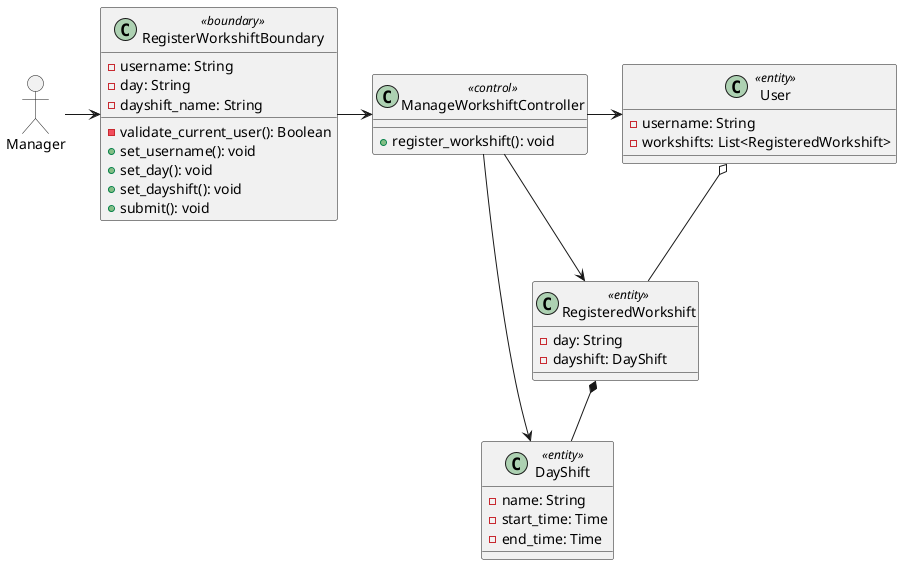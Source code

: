 @startuml

allowmixing

actor Manager

class RegisterWorkshiftBoundary <<boundary>> {
    - username: String
    - day: String
    - dayshift_name: String

    - validate_current_user(): Boolean
    + set_username(): void
    + set_day(): void
    + set_dayshift(): void
    + submit(): void
}

class ManageWorkshiftController <<control>> {

    + register_workshift(): void
}

class User <<entity>> {
    - username: String
    - workshifts: List<RegisteredWorkshift>
}

class RegisteredWorkshift <<entity>> {
    - day: String
    - dayshift: DayShift
}

class DayShift <<entity>> {
    - name: String
    - start_time: Time
    - end_time: Time
}

Manager -> RegisterWorkshiftBoundary
RegisterWorkshiftBoundary -right-> ManageWorkshiftController
ManageWorkshiftController -right-> User
ManageWorkshiftController -> RegisteredWorkshift
ManageWorkshiftController -> DayShift
User o-- RegisteredWorkshift
RegisteredWorkshift *-- DayShift

@enduml
